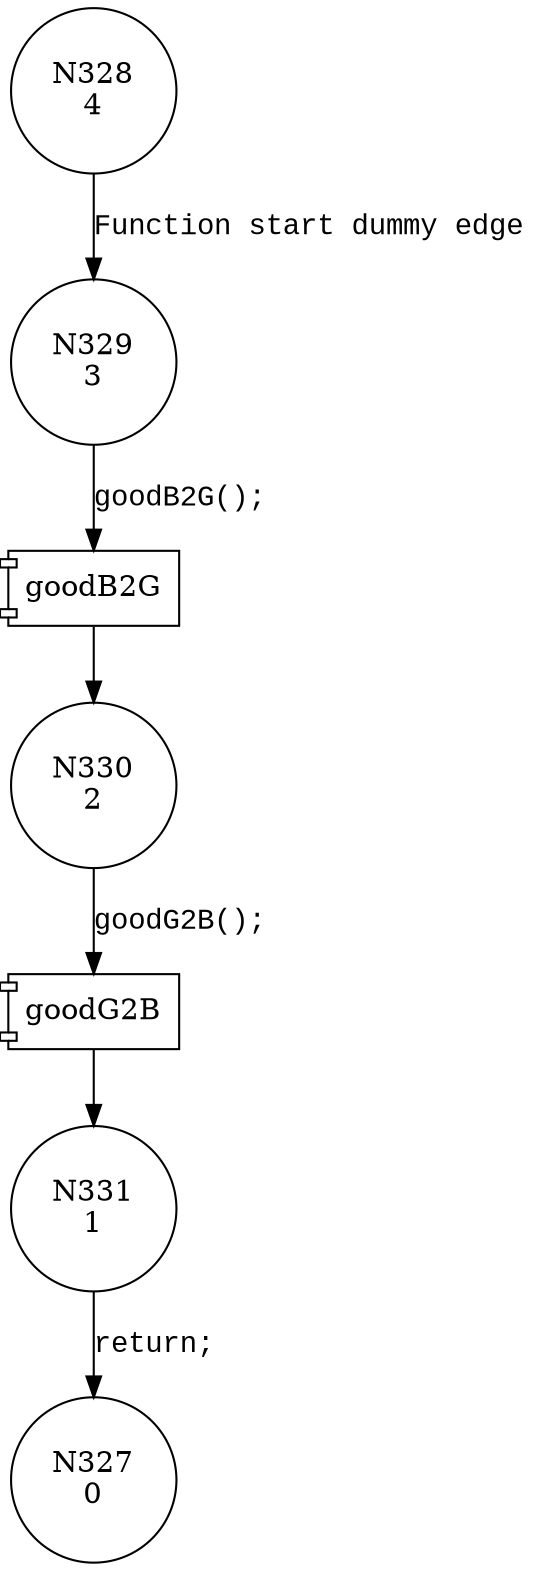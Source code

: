 digraph CWE121_Stack_Based_Buffer_Overflow__CWE135_17_good {
329 [shape="circle" label="N329\n3"]
330 [shape="circle" label="N330\n2"]
331 [shape="circle" label="N331\n1"]
328 [shape="circle" label="N328\n4"]
327 [shape="circle" label="N327\n0"]
100019 [shape="component" label="goodB2G"]
329 -> 100019 [label="goodB2G();" fontname="Courier New"]
100019 -> 330 [label="" fontname="Courier New"]
100020 [shape="component" label="goodG2B"]
330 -> 100020 [label="goodG2B();" fontname="Courier New"]
100020 -> 331 [label="" fontname="Courier New"]
328 -> 329 [label="Function start dummy edge" fontname="Courier New"]
331 -> 327 [label="return;" fontname="Courier New"]
}